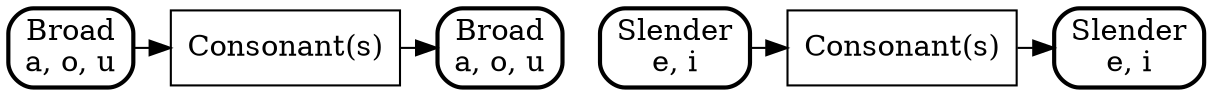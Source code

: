 digraph vowels_broad_slender {
	node [shape = box];
	/* nodes */
	broad_1				[label="Broad\na, o, u", style="rounded, bold"];
	broad_2				[label="Broad\na, o, u", style="rounded, bold"];
	slender_1			[label="Slender\ne, i", style="rounded, bold"];
	slender_2			[label="Slender\ne, i", style="rounded, bold"];
	consonants_b        [label="Consonant(s)"];
	consonants_s        [label="Consonant(s)"];
	/* graph */
	broad_1 -> consonants_b -> broad_2;
	slender_1 -> consonants_s -> slender_2;
	/* layout */
	{rank=same; broad_1, consonants_b, broad_2}
	{rank=same; slender_1, consonants_s, slender_2}
}